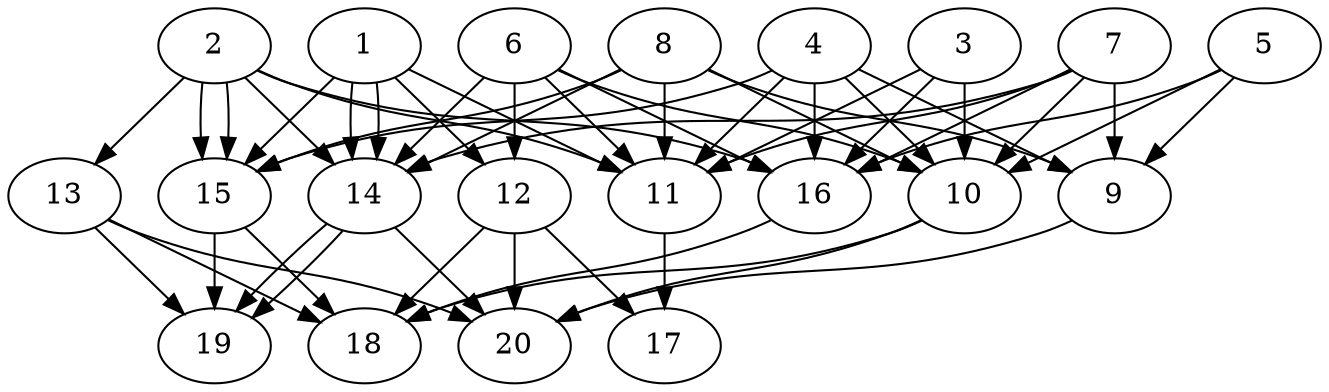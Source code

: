 // DAG automatically generated by daggen at Tue Jul 23 14:33:40 2019
// ./daggen --dot -n 20 --ccr 0.5 --fat 0.6 --regular 0.5 --density 0.8 --mindata 5242880 --maxdata 52428800 
digraph G {
  1 [size="63666176", alpha="0.20", expect_size="31833088"] 
  1 -> 11 [size ="31833088"]
  1 -> 12 [size ="31833088"]
  1 -> 14 [size ="31833088"]
  1 -> 14 [size ="31833088"]
  1 -> 15 [size ="31833088"]
  2 [size="62128128", alpha="0.17", expect_size="31064064"] 
  2 -> 11 [size ="31064064"]
  2 -> 13 [size ="31064064"]
  2 -> 14 [size ="31064064"]
  2 -> 15 [size ="31064064"]
  2 -> 15 [size ="31064064"]
  2 -> 16 [size ="31064064"]
  3 [size="55080960", alpha="0.08", expect_size="27540480"] 
  3 -> 10 [size ="27540480"]
  3 -> 11 [size ="27540480"]
  3 -> 16 [size ="27540480"]
  4 [size="17610752", alpha="0.05", expect_size="8805376"] 
  4 -> 9 [size ="8805376"]
  4 -> 10 [size ="8805376"]
  4 -> 11 [size ="8805376"]
  4 -> 15 [size ="8805376"]
  4 -> 16 [size ="8805376"]
  5 [size="89499648", alpha="0.09", expect_size="44749824"] 
  5 -> 9 [size ="44749824"]
  5 -> 10 [size ="44749824"]
  5 -> 16 [size ="44749824"]
  6 [size="19449856", alpha="0.16", expect_size="9724928"] 
  6 -> 10 [size ="9724928"]
  6 -> 11 [size ="9724928"]
  6 -> 12 [size ="9724928"]
  6 -> 14 [size ="9724928"]
  6 -> 16 [size ="9724928"]
  7 [size="50481152", alpha="0.09", expect_size="25240576"] 
  7 -> 9 [size ="25240576"]
  7 -> 10 [size ="25240576"]
  7 -> 11 [size ="25240576"]
  7 -> 14 [size ="25240576"]
  7 -> 16 [size ="25240576"]
  8 [size="97050624", alpha="0.07", expect_size="48525312"] 
  8 -> 9 [size ="48525312"]
  8 -> 10 [size ="48525312"]
  8 -> 11 [size ="48525312"]
  8 -> 14 [size ="48525312"]
  8 -> 15 [size ="48525312"]
  9 [size="99571712", alpha="0.09", expect_size="49785856"] 
  9 -> 20 [size ="49785856"]
  10 [size="94111744", alpha="0.07", expect_size="47055872"] 
  10 -> 18 [size ="47055872"]
  10 -> 20 [size ="47055872"]
  11 [size="39794688", alpha="0.04", expect_size="19897344"] 
  11 -> 17 [size ="19897344"]
  12 [size="39430144", alpha="0.09", expect_size="19715072"] 
  12 -> 17 [size ="19715072"]
  12 -> 18 [size ="19715072"]
  12 -> 20 [size ="19715072"]
  13 [size="23398400", alpha="0.03", expect_size="11699200"] 
  13 -> 18 [size ="11699200"]
  13 -> 19 [size ="11699200"]
  13 -> 20 [size ="11699200"]
  14 [size="61140992", alpha="0.01", expect_size="30570496"] 
  14 -> 19 [size ="30570496"]
  14 -> 19 [size ="30570496"]
  14 -> 20 [size ="30570496"]
  15 [size="83388416", alpha="0.15", expect_size="41694208"] 
  15 -> 18 [size ="41694208"]
  15 -> 19 [size ="41694208"]
  16 [size="33800192", alpha="0.10", expect_size="16900096"] 
  16 -> 18 [size ="16900096"]
  17 [size="16672768", alpha="0.13", expect_size="8336384"] 
  18 [size="57706496", alpha="0.18", expect_size="28853248"] 
  19 [size="90601472", alpha="0.10", expect_size="45300736"] 
  20 [size="39639040", alpha="0.20", expect_size="19819520"] 
}

